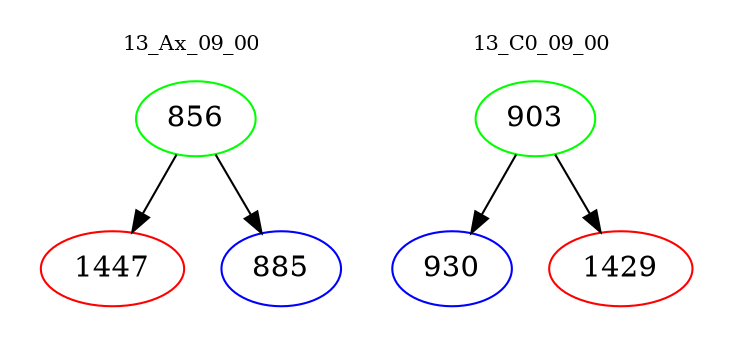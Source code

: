 digraph{
subgraph cluster_0 {
color = white
label = "13_Ax_09_00";
fontsize=10;
T0_856 [label="856", color="green"]
T0_856 -> T0_1447 [color="black"]
T0_1447 [label="1447", color="red"]
T0_856 -> T0_885 [color="black"]
T0_885 [label="885", color="blue"]
}
subgraph cluster_1 {
color = white
label = "13_C0_09_00";
fontsize=10;
T1_903 [label="903", color="green"]
T1_903 -> T1_930 [color="black"]
T1_930 [label="930", color="blue"]
T1_903 -> T1_1429 [color="black"]
T1_1429 [label="1429", color="red"]
}
}
